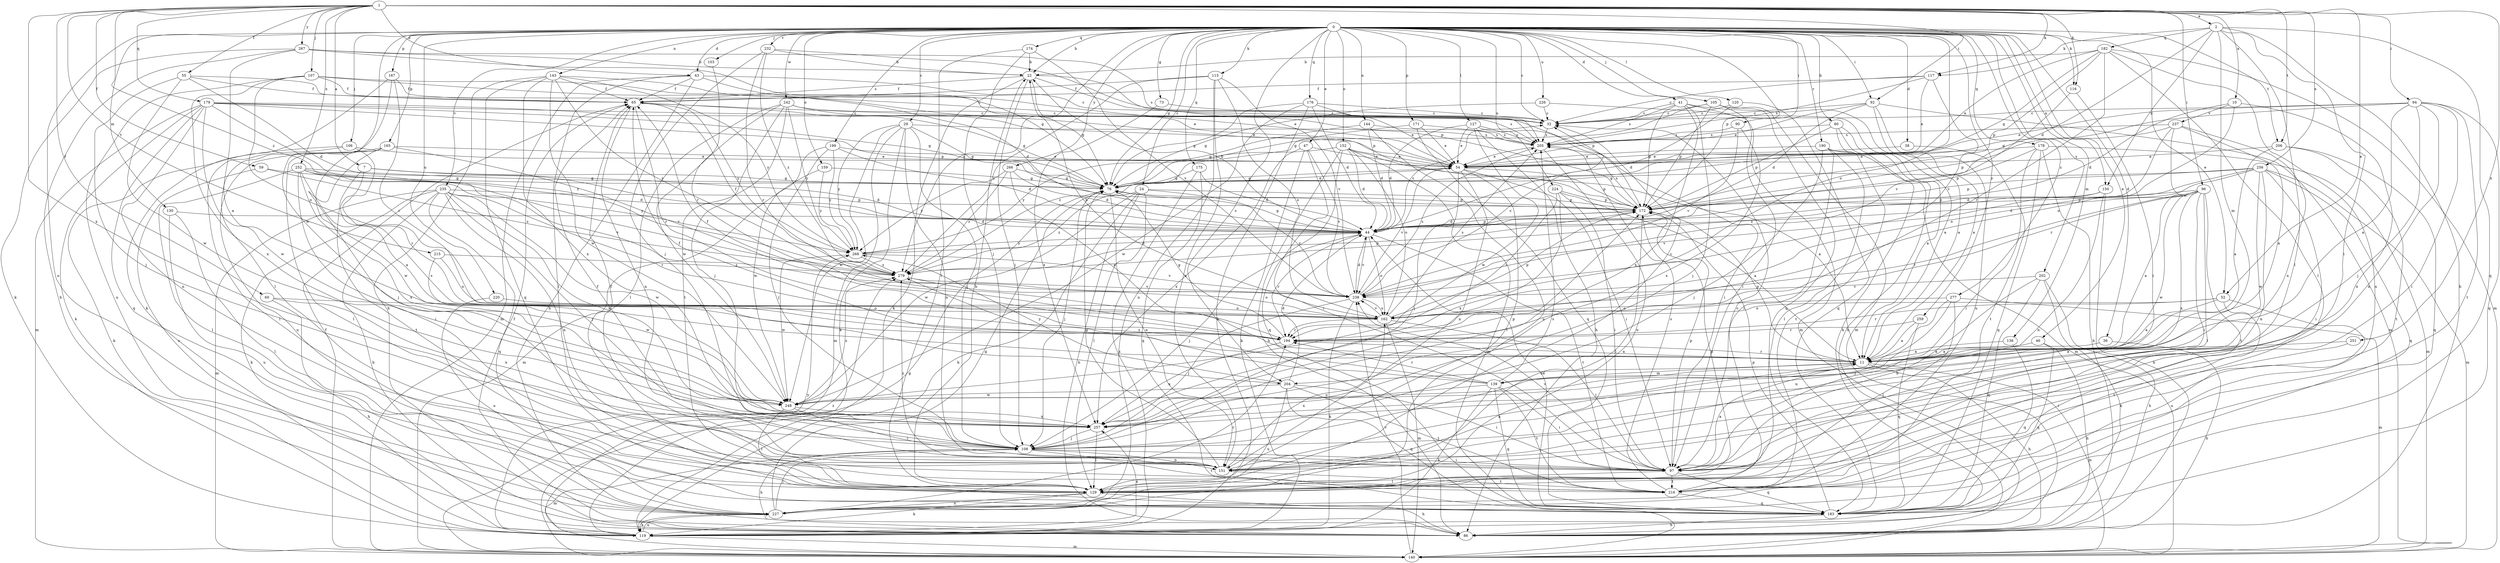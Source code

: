 strict digraph  {
0;
1;
2;
7;
10;
11;
22;
24;
29;
32;
36;
38;
41;
43;
44;
46;
47;
52;
54;
55;
59;
60;
65;
73;
76;
80;
86;
90;
92;
94;
96;
97;
103;
105;
106;
107;
108;
113;
116;
117;
119;
120;
127;
129;
130;
136;
139;
140;
143;
144;
150;
151;
152;
159;
162;
165;
167;
171;
172;
174;
175;
176;
178;
179;
182;
183;
190;
194;
199;
202;
204;
205;
206;
215;
216;
220;
224;
226;
227;
232;
235;
237;
238;
242;
248;
251;
252;
256;
257;
259;
266;
267;
268;
277;
279;
0 -> 22  [label=b];
0 -> 24  [label=c];
0 -> 29  [label=c];
0 -> 32  [label=c];
0 -> 36  [label=d];
0 -> 38  [label=d];
0 -> 41  [label=d];
0 -> 43  [label=d];
0 -> 46  [label=e];
0 -> 47  [label=e];
0 -> 52  [label=e];
0 -> 73  [label=g];
0 -> 76  [label=g];
0 -> 80  [label=h];
0 -> 90  [label=i];
0 -> 92  [label=i];
0 -> 103  [label=j];
0 -> 105  [label=j];
0 -> 106  [label=j];
0 -> 113  [label=k];
0 -> 116  [label=k];
0 -> 120  [label=l];
0 -> 127  [label=l];
0 -> 130  [label=m];
0 -> 136  [label=m];
0 -> 143  [label=n];
0 -> 144  [label=n];
0 -> 150  [label=n];
0 -> 152  [label=o];
0 -> 159  [label=o];
0 -> 162  [label=o];
0 -> 165  [label=p];
0 -> 167  [label=p];
0 -> 171  [label=p];
0 -> 172  [label=p];
0 -> 174  [label=q];
0 -> 175  [label=q];
0 -> 176  [label=q];
0 -> 178  [label=q];
0 -> 190  [label=r];
0 -> 199  [label=s];
0 -> 202  [label=s];
0 -> 204  [label=s];
0 -> 206  [label=t];
0 -> 220  [label=u];
0 -> 224  [label=u];
0 -> 226  [label=u];
0 -> 227  [label=u];
0 -> 232  [label=v];
0 -> 235  [label=v];
0 -> 242  [label=w];
0 -> 248  [label=w];
0 -> 259  [label=y];
0 -> 266  [label=y];
0 -> 277  [label=z];
0 -> 279  [label=z];
1 -> 2  [label=a];
1 -> 7  [label=a];
1 -> 10  [label=a];
1 -> 43  [label=d];
1 -> 52  [label=e];
1 -> 55  [label=f];
1 -> 59  [label=f];
1 -> 60  [label=f];
1 -> 92  [label=i];
1 -> 94  [label=i];
1 -> 96  [label=i];
1 -> 107  [label=j];
1 -> 116  [label=k];
1 -> 117  [label=k];
1 -> 179  [label=q];
1 -> 206  [label=t];
1 -> 215  [label=t];
1 -> 251  [label=x];
1 -> 252  [label=x];
1 -> 256  [label=x];
1 -> 257  [label=x];
1 -> 267  [label=y];
1 -> 279  [label=z];
2 -> 44  [label=d];
2 -> 86  [label=h];
2 -> 97  [label=i];
2 -> 117  [label=k];
2 -> 129  [label=l];
2 -> 139  [label=m];
2 -> 150  [label=n];
2 -> 182  [label=q];
2 -> 183  [label=q];
7 -> 44  [label=d];
7 -> 76  [label=g];
7 -> 204  [label=s];
7 -> 216  [label=t];
10 -> 44  [label=d];
10 -> 151  [label=n];
10 -> 162  [label=o];
10 -> 237  [label=v];
11 -> 86  [label=h];
11 -> 139  [label=m];
11 -> 140  [label=m];
11 -> 172  [label=p];
11 -> 194  [label=r];
11 -> 204  [label=s];
22 -> 65  [label=f];
22 -> 76  [label=g];
22 -> 108  [label=j];
22 -> 119  [label=k];
22 -> 172  [label=p];
22 -> 205  [label=s];
24 -> 86  [label=h];
24 -> 119  [label=k];
24 -> 129  [label=l];
24 -> 172  [label=p];
24 -> 238  [label=v];
24 -> 248  [label=w];
24 -> 279  [label=z];
29 -> 76  [label=g];
29 -> 108  [label=j];
29 -> 119  [label=k];
29 -> 140  [label=m];
29 -> 151  [label=n];
29 -> 205  [label=s];
29 -> 248  [label=w];
29 -> 268  [label=y];
32 -> 205  [label=s];
36 -> 11  [label=a];
36 -> 86  [label=h];
38 -> 54  [label=e];
38 -> 216  [label=t];
41 -> 11  [label=a];
41 -> 32  [label=c];
41 -> 108  [label=j];
41 -> 140  [label=m];
41 -> 172  [label=p];
41 -> 205  [label=s];
41 -> 257  [label=x];
43 -> 32  [label=c];
43 -> 54  [label=e];
43 -> 65  [label=f];
43 -> 86  [label=h];
43 -> 129  [label=l];
43 -> 140  [label=m];
44 -> 22  [label=b];
44 -> 32  [label=c];
44 -> 76  [label=g];
44 -> 108  [label=j];
44 -> 162  [label=o];
44 -> 172  [label=p];
44 -> 194  [label=r];
44 -> 216  [label=t];
44 -> 238  [label=v];
44 -> 268  [label=y];
46 -> 11  [label=a];
46 -> 86  [label=h];
46 -> 183  [label=q];
47 -> 54  [label=e];
47 -> 97  [label=i];
47 -> 119  [label=k];
47 -> 238  [label=v];
47 -> 257  [label=x];
52 -> 11  [label=a];
52 -> 162  [label=o];
52 -> 194  [label=r];
52 -> 216  [label=t];
52 -> 227  [label=u];
54 -> 76  [label=g];
54 -> 97  [label=i];
54 -> 108  [label=j];
54 -> 129  [label=l];
54 -> 151  [label=n];
54 -> 172  [label=p];
54 -> 238  [label=v];
55 -> 32  [label=c];
55 -> 44  [label=d];
55 -> 65  [label=f];
55 -> 108  [label=j];
55 -> 248  [label=w];
59 -> 76  [label=g];
59 -> 227  [label=u];
59 -> 279  [label=z];
60 -> 86  [label=h];
60 -> 162  [label=o];
60 -> 257  [label=x];
65 -> 32  [label=c];
65 -> 76  [label=g];
65 -> 151  [label=n];
65 -> 194  [label=r];
65 -> 268  [label=y];
73 -> 32  [label=c];
73 -> 257  [label=x];
76 -> 54  [label=e];
76 -> 108  [label=j];
76 -> 151  [label=n];
76 -> 172  [label=p];
80 -> 11  [label=a];
80 -> 86  [label=h];
80 -> 119  [label=k];
80 -> 172  [label=p];
80 -> 205  [label=s];
86 -> 65  [label=f];
90 -> 205  [label=s];
90 -> 238  [label=v];
90 -> 257  [label=x];
92 -> 11  [label=a];
92 -> 32  [label=c];
92 -> 44  [label=d];
92 -> 54  [label=e];
92 -> 140  [label=m];
92 -> 227  [label=u];
94 -> 11  [label=a];
94 -> 32  [label=c];
94 -> 54  [label=e];
94 -> 76  [label=g];
94 -> 97  [label=i];
94 -> 108  [label=j];
94 -> 151  [label=n];
94 -> 183  [label=q];
94 -> 216  [label=t];
96 -> 11  [label=a];
96 -> 44  [label=d];
96 -> 97  [label=i];
96 -> 129  [label=l];
96 -> 172  [label=p];
96 -> 194  [label=r];
96 -> 216  [label=t];
96 -> 248  [label=w];
96 -> 257  [label=x];
97 -> 11  [label=a];
97 -> 65  [label=f];
97 -> 129  [label=l];
97 -> 172  [label=p];
97 -> 183  [label=q];
97 -> 216  [label=t];
97 -> 238  [label=v];
103 -> 194  [label=r];
105 -> 32  [label=c];
105 -> 76  [label=g];
105 -> 97  [label=i];
105 -> 140  [label=m];
105 -> 172  [label=p];
105 -> 183  [label=q];
106 -> 54  [label=e];
106 -> 119  [label=k];
106 -> 129  [label=l];
106 -> 194  [label=r];
107 -> 54  [label=e];
107 -> 65  [label=f];
107 -> 162  [label=o];
107 -> 172  [label=p];
107 -> 227  [label=u];
107 -> 257  [label=x];
108 -> 86  [label=h];
108 -> 97  [label=i];
108 -> 140  [label=m];
108 -> 151  [label=n];
108 -> 216  [label=t];
113 -> 65  [label=f];
113 -> 151  [label=n];
113 -> 162  [label=o];
113 -> 227  [label=u];
113 -> 238  [label=v];
113 -> 279  [label=z];
116 -> 97  [label=i];
116 -> 238  [label=v];
117 -> 32  [label=c];
117 -> 54  [label=e];
117 -> 65  [label=f];
117 -> 205  [label=s];
117 -> 238  [label=v];
119 -> 140  [label=m];
119 -> 227  [label=u];
119 -> 257  [label=x];
119 -> 268  [label=y];
119 -> 279  [label=z];
120 -> 32  [label=c];
120 -> 44  [label=d];
120 -> 183  [label=q];
127 -> 44  [label=d];
127 -> 54  [label=e];
127 -> 86  [label=h];
127 -> 97  [label=i];
127 -> 205  [label=s];
127 -> 248  [label=w];
129 -> 22  [label=b];
129 -> 86  [label=h];
129 -> 119  [label=k];
129 -> 172  [label=p];
129 -> 205  [label=s];
129 -> 227  [label=u];
130 -> 44  [label=d];
130 -> 129  [label=l];
130 -> 227  [label=u];
136 -> 11  [label=a];
136 -> 183  [label=q];
139 -> 32  [label=c];
139 -> 65  [label=f];
139 -> 97  [label=i];
139 -> 119  [label=k];
139 -> 183  [label=q];
139 -> 194  [label=r];
139 -> 216  [label=t];
139 -> 257  [label=x];
139 -> 279  [label=z];
140 -> 65  [label=f];
140 -> 76  [label=g];
140 -> 238  [label=v];
143 -> 44  [label=d];
143 -> 65  [label=f];
143 -> 86  [label=h];
143 -> 183  [label=q];
143 -> 248  [label=w];
143 -> 257  [label=x];
143 -> 268  [label=y];
143 -> 279  [label=z];
144 -> 44  [label=d];
144 -> 76  [label=g];
144 -> 205  [label=s];
144 -> 227  [label=u];
150 -> 86  [label=h];
150 -> 151  [label=n];
150 -> 172  [label=p];
150 -> 238  [label=v];
151 -> 11  [label=a];
151 -> 65  [label=f];
151 -> 76  [label=g];
151 -> 162  [label=o];
151 -> 216  [label=t];
151 -> 279  [label=z];
152 -> 11  [label=a];
152 -> 44  [label=d];
152 -> 54  [label=e];
152 -> 86  [label=h];
152 -> 140  [label=m];
152 -> 162  [label=o];
152 -> 183  [label=q];
152 -> 268  [label=y];
159 -> 76  [label=g];
159 -> 140  [label=m];
159 -> 268  [label=y];
162 -> 22  [label=b];
162 -> 97  [label=i];
162 -> 140  [label=m];
162 -> 172  [label=p];
162 -> 194  [label=r];
162 -> 205  [label=s];
162 -> 238  [label=v];
165 -> 54  [label=e];
165 -> 108  [label=j];
165 -> 129  [label=l];
165 -> 227  [label=u];
165 -> 238  [label=v];
165 -> 248  [label=w];
167 -> 65  [label=f];
167 -> 119  [label=k];
167 -> 129  [label=l];
167 -> 194  [label=r];
171 -> 54  [label=e];
171 -> 183  [label=q];
171 -> 205  [label=s];
171 -> 279  [label=z];
172 -> 44  [label=d];
172 -> 129  [label=l];
172 -> 205  [label=s];
174 -> 22  [label=b];
174 -> 108  [label=j];
174 -> 129  [label=l];
174 -> 238  [label=v];
175 -> 44  [label=d];
175 -> 76  [label=g];
175 -> 119  [label=k];
175 -> 183  [label=q];
176 -> 32  [label=c];
176 -> 44  [label=d];
176 -> 54  [label=e];
176 -> 76  [label=g];
176 -> 119  [label=k];
176 -> 248  [label=w];
178 -> 54  [label=e];
178 -> 86  [label=h];
178 -> 97  [label=i];
178 -> 140  [label=m];
178 -> 172  [label=p];
178 -> 183  [label=q];
179 -> 32  [label=c];
179 -> 76  [label=g];
179 -> 119  [label=k];
179 -> 140  [label=m];
179 -> 151  [label=n];
179 -> 172  [label=p];
179 -> 183  [label=q];
179 -> 205  [label=s];
179 -> 248  [label=w];
179 -> 279  [label=z];
182 -> 22  [label=b];
182 -> 54  [label=e];
182 -> 76  [label=g];
182 -> 129  [label=l];
182 -> 140  [label=m];
182 -> 172  [label=p];
182 -> 194  [label=r];
182 -> 227  [label=u];
183 -> 44  [label=d];
183 -> 86  [label=h];
183 -> 172  [label=p];
190 -> 54  [label=e];
190 -> 97  [label=i];
190 -> 108  [label=j];
190 -> 129  [label=l];
190 -> 140  [label=m];
190 -> 216  [label=t];
194 -> 11  [label=a];
194 -> 65  [label=f];
194 -> 76  [label=g];
194 -> 257  [label=x];
199 -> 44  [label=d];
199 -> 54  [label=e];
199 -> 108  [label=j];
199 -> 248  [label=w];
199 -> 268  [label=y];
202 -> 86  [label=h];
202 -> 119  [label=k];
202 -> 183  [label=q];
202 -> 238  [label=v];
202 -> 97  [label=b];
204 -> 44  [label=d];
204 -> 97  [label=i];
204 -> 183  [label=q];
204 -> 216  [label=t];
204 -> 227  [label=u];
204 -> 248  [label=w];
204 -> 268  [label=y];
205 -> 54  [label=e];
205 -> 227  [label=u];
206 -> 11  [label=a];
206 -> 54  [label=e];
206 -> 183  [label=q];
206 -> 216  [label=t];
215 -> 162  [label=o];
215 -> 248  [label=w];
215 -> 279  [label=z];
216 -> 32  [label=c];
216 -> 183  [label=q];
216 -> 205  [label=s];
220 -> 162  [label=o];
220 -> 227  [label=u];
224 -> 11  [label=a];
224 -> 97  [label=i];
224 -> 172  [label=p];
224 -> 194  [label=r];
224 -> 257  [label=x];
226 -> 11  [label=a];
226 -> 32  [label=c];
226 -> 76  [label=g];
227 -> 76  [label=g];
227 -> 108  [label=j];
227 -> 119  [label=k];
227 -> 194  [label=r];
232 -> 22  [label=b];
232 -> 108  [label=j];
232 -> 172  [label=p];
232 -> 194  [label=r];
232 -> 279  [label=z];
235 -> 86  [label=h];
235 -> 108  [label=j];
235 -> 119  [label=k];
235 -> 140  [label=m];
235 -> 151  [label=n];
235 -> 172  [label=p];
235 -> 183  [label=q];
235 -> 194  [label=r];
235 -> 248  [label=w];
235 -> 257  [label=x];
237 -> 11  [label=a];
237 -> 162  [label=o];
237 -> 172  [label=p];
237 -> 194  [label=r];
237 -> 205  [label=s];
237 -> 257  [label=x];
238 -> 32  [label=c];
238 -> 44  [label=d];
238 -> 108  [label=j];
238 -> 119  [label=k];
238 -> 162  [label=o];
238 -> 205  [label=s];
242 -> 32  [label=c];
242 -> 54  [label=e];
242 -> 108  [label=j];
242 -> 129  [label=l];
242 -> 216  [label=t];
242 -> 248  [label=w];
242 -> 268  [label=y];
248 -> 97  [label=i];
248 -> 129  [label=l];
248 -> 257  [label=x];
248 -> 279  [label=z];
251 -> 11  [label=a];
251 -> 97  [label=i];
252 -> 11  [label=a];
252 -> 44  [label=d];
252 -> 76  [label=g];
252 -> 97  [label=i];
252 -> 129  [label=l];
252 -> 238  [label=v];
252 -> 257  [label=x];
252 -> 268  [label=y];
256 -> 44  [label=d];
256 -> 76  [label=g];
256 -> 97  [label=i];
256 -> 140  [label=m];
256 -> 151  [label=n];
256 -> 172  [label=p];
256 -> 183  [label=q];
256 -> 248  [label=w];
256 -> 279  [label=z];
257 -> 108  [label=j];
257 -> 129  [label=l];
257 -> 172  [label=p];
259 -> 11  [label=a];
259 -> 183  [label=q];
259 -> 194  [label=r];
266 -> 11  [label=a];
266 -> 44  [label=d];
266 -> 76  [label=g];
266 -> 268  [label=y];
266 -> 279  [label=z];
267 -> 11  [label=a];
267 -> 22  [label=b];
267 -> 76  [label=g];
267 -> 86  [label=h];
267 -> 119  [label=k];
267 -> 205  [label=s];
268 -> 44  [label=d];
268 -> 238  [label=v];
268 -> 248  [label=w];
268 -> 279  [label=z];
277 -> 108  [label=j];
277 -> 129  [label=l];
277 -> 140  [label=m];
277 -> 151  [label=n];
277 -> 162  [label=o];
279 -> 65  [label=f];
279 -> 162  [label=o];
279 -> 172  [label=p];
279 -> 238  [label=v];
}
